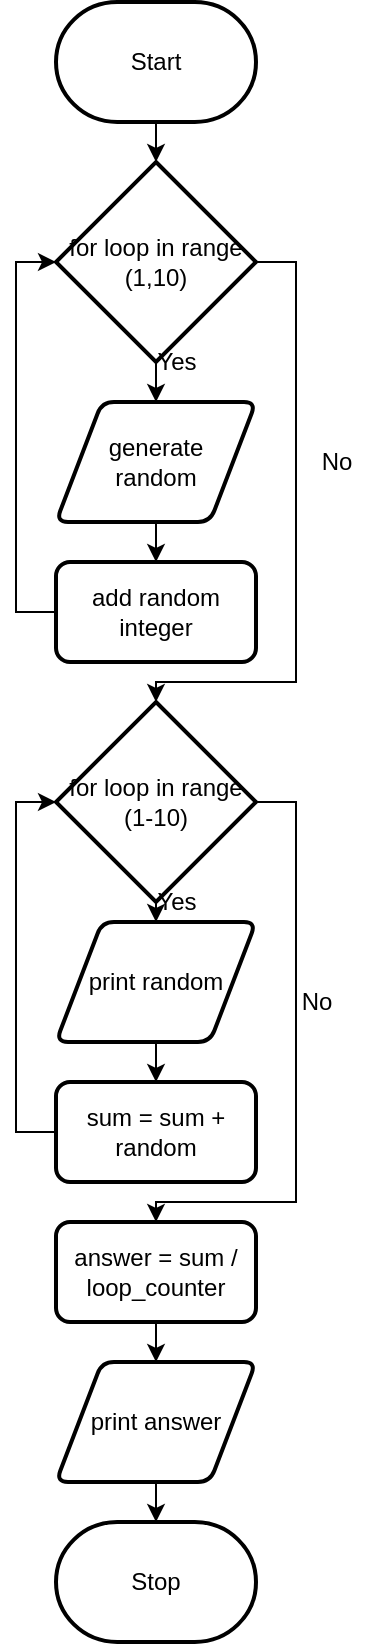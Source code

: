 <mxfile version="14.8.0" type="github">
  <diagram id="HCZrLAcY4ELyb0s8H2xx" name="Page-1">
    <mxGraphModel dx="852" dy="514" grid="1" gridSize="10" guides="1" tooltips="1" connect="1" arrows="1" fold="1" page="1" pageScale="1" pageWidth="850" pageHeight="1100" math="0" shadow="0">
      <root>
        <mxCell id="0" />
        <mxCell id="1" parent="0" />
        <mxCell id="KM3NxKd6ZdyXiKcIaDpF-12" style="edgeStyle=orthogonalEdgeStyle;rounded=0;orthogonalLoop=1;jettySize=auto;html=1;exitX=0.5;exitY=1;exitDx=0;exitDy=0;exitPerimeter=0;entryX=0.5;entryY=0;entryDx=0;entryDy=0;entryPerimeter=0;" edge="1" parent="1" source="KM3NxKd6ZdyXiKcIaDpF-1" target="KM3NxKd6ZdyXiKcIaDpF-2">
          <mxGeometry relative="1" as="geometry" />
        </mxCell>
        <mxCell id="KM3NxKd6ZdyXiKcIaDpF-1" value="Start" style="strokeWidth=2;html=1;shape=mxgraph.flowchart.terminator;whiteSpace=wrap;" vertex="1" parent="1">
          <mxGeometry x="370" y="240" width="100" height="60" as="geometry" />
        </mxCell>
        <mxCell id="KM3NxKd6ZdyXiKcIaDpF-13" style="edgeStyle=orthogonalEdgeStyle;rounded=0;orthogonalLoop=1;jettySize=auto;html=1;exitX=0.5;exitY=1;exitDx=0;exitDy=0;exitPerimeter=0;entryX=0.5;entryY=0;entryDx=0;entryDy=0;" edge="1" parent="1" source="KM3NxKd6ZdyXiKcIaDpF-2" target="KM3NxKd6ZdyXiKcIaDpF-3">
          <mxGeometry relative="1" as="geometry" />
        </mxCell>
        <mxCell id="KM3NxKd6ZdyXiKcIaDpF-16" style="edgeStyle=orthogonalEdgeStyle;rounded=0;orthogonalLoop=1;jettySize=auto;html=1;exitX=1;exitY=0.5;exitDx=0;exitDy=0;exitPerimeter=0;entryX=0.5;entryY=0;entryDx=0;entryDy=0;entryPerimeter=0;" edge="1" parent="1" source="KM3NxKd6ZdyXiKcIaDpF-2" target="KM3NxKd6ZdyXiKcIaDpF-5">
          <mxGeometry relative="1" as="geometry">
            <Array as="points">
              <mxPoint x="490" y="370" />
              <mxPoint x="490" y="580" />
              <mxPoint x="420" y="580" />
            </Array>
          </mxGeometry>
        </mxCell>
        <mxCell id="KM3NxKd6ZdyXiKcIaDpF-2" value="for loop in range&lt;br&gt;(1,10)" style="strokeWidth=2;html=1;shape=mxgraph.flowchart.decision;whiteSpace=wrap;" vertex="1" parent="1">
          <mxGeometry x="370" y="320" width="100" height="100" as="geometry" />
        </mxCell>
        <mxCell id="KM3NxKd6ZdyXiKcIaDpF-14" style="edgeStyle=orthogonalEdgeStyle;rounded=0;orthogonalLoop=1;jettySize=auto;html=1;exitX=0.5;exitY=1;exitDx=0;exitDy=0;entryX=0.5;entryY=0;entryDx=0;entryDy=0;" edge="1" parent="1" source="KM3NxKd6ZdyXiKcIaDpF-3" target="KM3NxKd6ZdyXiKcIaDpF-4">
          <mxGeometry relative="1" as="geometry" />
        </mxCell>
        <mxCell id="KM3NxKd6ZdyXiKcIaDpF-3" value="generate &lt;br&gt;random" style="shape=parallelogram;html=1;strokeWidth=2;perimeter=parallelogramPerimeter;whiteSpace=wrap;rounded=1;arcSize=12;size=0.23;" vertex="1" parent="1">
          <mxGeometry x="370" y="440" width="100" height="60" as="geometry" />
        </mxCell>
        <mxCell id="KM3NxKd6ZdyXiKcIaDpF-17" style="edgeStyle=orthogonalEdgeStyle;rounded=0;orthogonalLoop=1;jettySize=auto;html=1;exitX=0;exitY=0.5;exitDx=0;exitDy=0;entryX=0;entryY=0.5;entryDx=0;entryDy=0;entryPerimeter=0;" edge="1" parent="1" source="KM3NxKd6ZdyXiKcIaDpF-4" target="KM3NxKd6ZdyXiKcIaDpF-2">
          <mxGeometry relative="1" as="geometry" />
        </mxCell>
        <mxCell id="KM3NxKd6ZdyXiKcIaDpF-4" value="add random integer" style="rounded=1;whiteSpace=wrap;html=1;absoluteArcSize=1;arcSize=14;strokeWidth=2;" vertex="1" parent="1">
          <mxGeometry x="370" y="520" width="100" height="50" as="geometry" />
        </mxCell>
        <mxCell id="KM3NxKd6ZdyXiKcIaDpF-18" style="edgeStyle=orthogonalEdgeStyle;rounded=0;orthogonalLoop=1;jettySize=auto;html=1;exitX=1;exitY=0.5;exitDx=0;exitDy=0;exitPerimeter=0;entryX=0.5;entryY=0;entryDx=0;entryDy=0;" edge="1" parent="1" source="KM3NxKd6ZdyXiKcIaDpF-5" target="KM3NxKd6ZdyXiKcIaDpF-8">
          <mxGeometry relative="1" as="geometry">
            <Array as="points">
              <mxPoint x="490" y="640" />
              <mxPoint x="490" y="840" />
              <mxPoint x="420" y="840" />
            </Array>
          </mxGeometry>
        </mxCell>
        <mxCell id="KM3NxKd6ZdyXiKcIaDpF-19" style="edgeStyle=orthogonalEdgeStyle;rounded=0;orthogonalLoop=1;jettySize=auto;html=1;exitX=0.5;exitY=1;exitDx=0;exitDy=0;exitPerimeter=0;entryX=0.5;entryY=0;entryDx=0;entryDy=0;" edge="1" parent="1" source="KM3NxKd6ZdyXiKcIaDpF-5" target="KM3NxKd6ZdyXiKcIaDpF-6">
          <mxGeometry relative="1" as="geometry" />
        </mxCell>
        <mxCell id="KM3NxKd6ZdyXiKcIaDpF-5" value="for loop in range&lt;br&gt;(1-10)" style="strokeWidth=2;html=1;shape=mxgraph.flowchart.decision;whiteSpace=wrap;" vertex="1" parent="1">
          <mxGeometry x="370" y="590" width="100" height="100" as="geometry" />
        </mxCell>
        <mxCell id="KM3NxKd6ZdyXiKcIaDpF-20" style="edgeStyle=orthogonalEdgeStyle;rounded=0;orthogonalLoop=1;jettySize=auto;html=1;exitX=0.5;exitY=1;exitDx=0;exitDy=0;entryX=0.5;entryY=0;entryDx=0;entryDy=0;" edge="1" parent="1" source="KM3NxKd6ZdyXiKcIaDpF-6" target="KM3NxKd6ZdyXiKcIaDpF-7">
          <mxGeometry relative="1" as="geometry" />
        </mxCell>
        <mxCell id="KM3NxKd6ZdyXiKcIaDpF-6" value="print random" style="shape=parallelogram;html=1;strokeWidth=2;perimeter=parallelogramPerimeter;whiteSpace=wrap;rounded=1;arcSize=12;size=0.23;" vertex="1" parent="1">
          <mxGeometry x="370" y="700" width="100" height="60" as="geometry" />
        </mxCell>
        <mxCell id="KM3NxKd6ZdyXiKcIaDpF-21" style="edgeStyle=orthogonalEdgeStyle;rounded=0;orthogonalLoop=1;jettySize=auto;html=1;exitX=0;exitY=0.5;exitDx=0;exitDy=0;entryX=0;entryY=0.5;entryDx=0;entryDy=0;entryPerimeter=0;" edge="1" parent="1" source="KM3NxKd6ZdyXiKcIaDpF-7" target="KM3NxKd6ZdyXiKcIaDpF-5">
          <mxGeometry relative="1" as="geometry" />
        </mxCell>
        <mxCell id="KM3NxKd6ZdyXiKcIaDpF-7" value="sum = sum + random" style="rounded=1;whiteSpace=wrap;html=1;absoluteArcSize=1;arcSize=14;strokeWidth=2;" vertex="1" parent="1">
          <mxGeometry x="370" y="780" width="100" height="50" as="geometry" />
        </mxCell>
        <mxCell id="KM3NxKd6ZdyXiKcIaDpF-22" style="edgeStyle=orthogonalEdgeStyle;rounded=0;orthogonalLoop=1;jettySize=auto;html=1;exitX=0.5;exitY=1;exitDx=0;exitDy=0;entryX=0.5;entryY=0;entryDx=0;entryDy=0;" edge="1" parent="1" source="KM3NxKd6ZdyXiKcIaDpF-8" target="KM3NxKd6ZdyXiKcIaDpF-10">
          <mxGeometry relative="1" as="geometry" />
        </mxCell>
        <mxCell id="KM3NxKd6ZdyXiKcIaDpF-8" value="answer = sum / loop_counter" style="rounded=1;whiteSpace=wrap;html=1;absoluteArcSize=1;arcSize=14;strokeWidth=2;" vertex="1" parent="1">
          <mxGeometry x="370" y="850" width="100" height="50" as="geometry" />
        </mxCell>
        <mxCell id="KM3NxKd6ZdyXiKcIaDpF-23" style="edgeStyle=orthogonalEdgeStyle;rounded=0;orthogonalLoop=1;jettySize=auto;html=1;exitX=0.5;exitY=1;exitDx=0;exitDy=0;entryX=0.5;entryY=0;entryDx=0;entryDy=0;entryPerimeter=0;" edge="1" parent="1" source="KM3NxKd6ZdyXiKcIaDpF-10" target="KM3NxKd6ZdyXiKcIaDpF-11">
          <mxGeometry relative="1" as="geometry" />
        </mxCell>
        <mxCell id="KM3NxKd6ZdyXiKcIaDpF-10" value="print answer" style="shape=parallelogram;html=1;strokeWidth=2;perimeter=parallelogramPerimeter;whiteSpace=wrap;rounded=1;arcSize=12;size=0.23;" vertex="1" parent="1">
          <mxGeometry x="370" y="920" width="100" height="60" as="geometry" />
        </mxCell>
        <mxCell id="KM3NxKd6ZdyXiKcIaDpF-11" value="Stop" style="strokeWidth=2;html=1;shape=mxgraph.flowchart.terminator;whiteSpace=wrap;" vertex="1" parent="1">
          <mxGeometry x="370" y="1000" width="100" height="60" as="geometry" />
        </mxCell>
        <mxCell id="KM3NxKd6ZdyXiKcIaDpF-24" value="No" style="text;html=1;align=center;verticalAlign=middle;resizable=0;points=[];autosize=1;strokeColor=none;" vertex="1" parent="1">
          <mxGeometry x="495" y="460" width="30" height="20" as="geometry" />
        </mxCell>
        <mxCell id="KM3NxKd6ZdyXiKcIaDpF-25" value="Yes" style="text;html=1;align=center;verticalAlign=middle;resizable=0;points=[];autosize=1;strokeColor=none;" vertex="1" parent="1">
          <mxGeometry x="410" y="410" width="40" height="20" as="geometry" />
        </mxCell>
        <mxCell id="KM3NxKd6ZdyXiKcIaDpF-26" value="No" style="text;html=1;align=center;verticalAlign=middle;resizable=0;points=[];autosize=1;strokeColor=none;" vertex="1" parent="1">
          <mxGeometry x="485" y="730" width="30" height="20" as="geometry" />
        </mxCell>
        <mxCell id="KM3NxKd6ZdyXiKcIaDpF-27" value="Yes" style="text;html=1;align=center;verticalAlign=middle;resizable=0;points=[];autosize=1;strokeColor=none;" vertex="1" parent="1">
          <mxGeometry x="410" y="680" width="40" height="20" as="geometry" />
        </mxCell>
      </root>
    </mxGraphModel>
  </diagram>
</mxfile>
